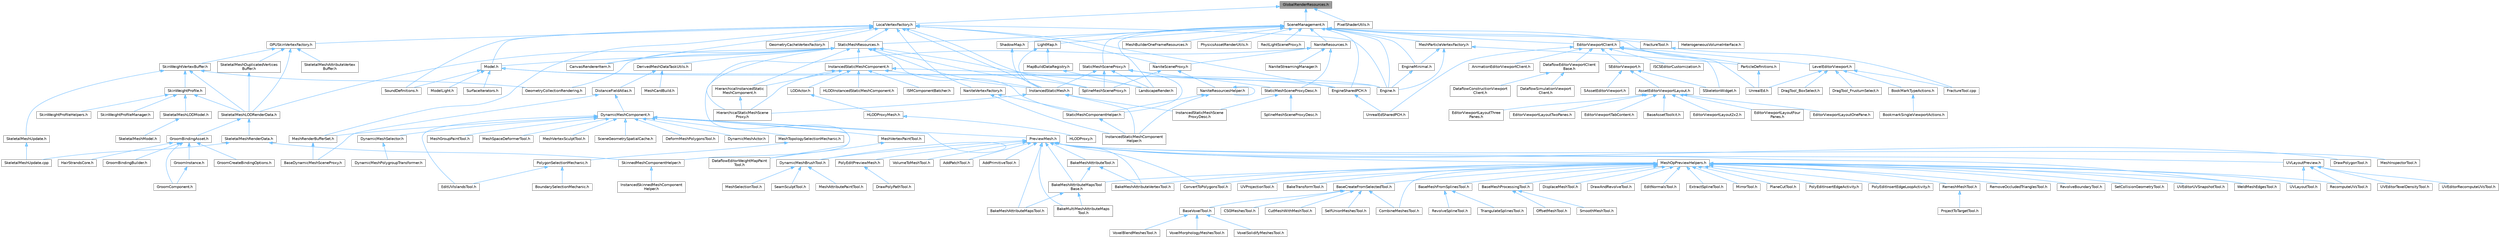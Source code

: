 digraph "GlobalRenderResources.h"
{
 // INTERACTIVE_SVG=YES
 // LATEX_PDF_SIZE
  bgcolor="transparent";
  edge [fontname=Helvetica,fontsize=10,labelfontname=Helvetica,labelfontsize=10];
  node [fontname=Helvetica,fontsize=10,shape=box,height=0.2,width=0.4];
  Node1 [id="Node000001",label="GlobalRenderResources.h",height=0.2,width=0.4,color="gray40", fillcolor="grey60", style="filled", fontcolor="black",tooltip=" "];
  Node1 -> Node2 [id="edge1_Node000001_Node000002",dir="back",color="steelblue1",style="solid",tooltip=" "];
  Node2 [id="Node000002",label="LocalVertexFactory.h",height=0.2,width=0.4,color="grey40", fillcolor="white", style="filled",URL="$d7/dd9/LocalVertexFactory_8h.html",tooltip=" "];
  Node2 -> Node3 [id="edge2_Node000002_Node000003",dir="back",color="steelblue1",style="solid",tooltip=" "];
  Node3 [id="Node000003",label="CanvasRendererItem.h",height=0.2,width=0.4,color="grey40", fillcolor="white", style="filled",URL="$d7/d93/CanvasRendererItem_8h.html",tooltip=" "];
  Node2 -> Node4 [id="edge3_Node000002_Node000004",dir="back",color="steelblue1",style="solid",tooltip=" "];
  Node4 [id="Node000004",label="Engine.h",height=0.2,width=0.4,color="grey40", fillcolor="white", style="filled",URL="$d1/d34/Public_2Engine_8h.html",tooltip=" "];
  Node2 -> Node5 [id="edge4_Node000002_Node000005",dir="back",color="steelblue1",style="solid",tooltip=" "];
  Node5 [id="Node000005",label="EngineSharedPCH.h",height=0.2,width=0.4,color="grey40", fillcolor="white", style="filled",URL="$dc/dbb/EngineSharedPCH_8h.html",tooltip=" "];
  Node5 -> Node6 [id="edge5_Node000005_Node000006",dir="back",color="steelblue1",style="solid",tooltip=" "];
  Node6 [id="Node000006",label="UnrealEdSharedPCH.h",height=0.2,width=0.4,color="grey40", fillcolor="white", style="filled",URL="$d1/de6/UnrealEdSharedPCH_8h.html",tooltip=" "];
  Node2 -> Node7 [id="edge6_Node000002_Node000007",dir="back",color="steelblue1",style="solid",tooltip=" "];
  Node7 [id="Node000007",label="GPUSkinVertexFactory.h",height=0.2,width=0.4,color="grey40", fillcolor="white", style="filled",URL="$db/dcc/GPUSkinVertexFactory_8h.html",tooltip=" "];
  Node7 -> Node8 [id="edge7_Node000007_Node000008",dir="back",color="steelblue1",style="solid",tooltip=" "];
  Node8 [id="Node000008",label="SkeletalMeshAttributeVertex\lBuffer.h",height=0.2,width=0.4,color="grey40", fillcolor="white", style="filled",URL="$de/d6e/SkeletalMeshAttributeVertexBuffer_8h.html",tooltip=" "];
  Node7 -> Node9 [id="edge8_Node000007_Node000009",dir="back",color="steelblue1",style="solid",tooltip=" "];
  Node9 [id="Node000009",label="SkeletalMeshDuplicatedVertices\lBuffer.h",height=0.2,width=0.4,color="grey40", fillcolor="white", style="filled",URL="$d6/da7/SkeletalMeshDuplicatedVerticesBuffer_8h.html",tooltip=" "];
  Node9 -> Node10 [id="edge9_Node000009_Node000010",dir="back",color="steelblue1",style="solid",tooltip=" "];
  Node10 [id="Node000010",label="SkeletalMeshLODRenderData.h",height=0.2,width=0.4,color="grey40", fillcolor="white", style="filled",URL="$d0/d5a/SkeletalMeshLODRenderData_8h.html",tooltip=" "];
  Node10 -> Node11 [id="edge10_Node000010_Node000011",dir="back",color="steelblue1",style="solid",tooltip=" "];
  Node11 [id="Node000011",label="GroomBindingAsset.h",height=0.2,width=0.4,color="grey40", fillcolor="white", style="filled",URL="$de/d26/GroomBindingAsset_8h.html",tooltip=" "];
  Node11 -> Node12 [id="edge11_Node000011_Node000012",dir="back",color="steelblue1",style="solid",tooltip=" "];
  Node12 [id="Node000012",label="GroomBindingBuilder.h",height=0.2,width=0.4,color="grey40", fillcolor="white", style="filled",URL="$d2/d2f/GroomBindingBuilder_8h.html",tooltip=" "];
  Node11 -> Node13 [id="edge12_Node000011_Node000013",dir="back",color="steelblue1",style="solid",tooltip=" "];
  Node13 [id="Node000013",label="GroomComponent.h",height=0.2,width=0.4,color="grey40", fillcolor="white", style="filled",URL="$de/d2e/GroomComponent_8h.html",tooltip=" "];
  Node11 -> Node14 [id="edge13_Node000011_Node000014",dir="back",color="steelblue1",style="solid",tooltip=" "];
  Node14 [id="Node000014",label="GroomCreateBindingOptions.h",height=0.2,width=0.4,color="grey40", fillcolor="white", style="filled",URL="$d5/dba/GroomCreateBindingOptions_8h.html",tooltip=" "];
  Node11 -> Node15 [id="edge14_Node000011_Node000015",dir="back",color="steelblue1",style="solid",tooltip=" "];
  Node15 [id="Node000015",label="GroomInstance.h",height=0.2,width=0.4,color="grey40", fillcolor="white", style="filled",URL="$dd/d47/GroomInstance_8h.html",tooltip=" "];
  Node15 -> Node13 [id="edge15_Node000015_Node000013",dir="back",color="steelblue1",style="solid",tooltip=" "];
  Node11 -> Node16 [id="edge16_Node000011_Node000016",dir="back",color="steelblue1",style="solid",tooltip=" "];
  Node16 [id="Node000016",label="HairStrandsCore.h",height=0.2,width=0.4,color="grey40", fillcolor="white", style="filled",URL="$d7/def/HairStrandsCore_8h.html",tooltip=" "];
  Node10 -> Node17 [id="edge17_Node000010_Node000017",dir="back",color="steelblue1",style="solid",tooltip=" "];
  Node17 [id="Node000017",label="SkeletalMeshRenderData.h",height=0.2,width=0.4,color="grey40", fillcolor="white", style="filled",URL="$d9/d14/SkeletalMeshRenderData_8h.html",tooltip=" "];
  Node17 -> Node18 [id="edge18_Node000017_Node000018",dir="back",color="steelblue1",style="solid",tooltip=" "];
  Node18 [id="Node000018",label="SkeletalMeshUpdate.cpp",height=0.2,width=0.4,color="grey40", fillcolor="white", style="filled",URL="$db/d45/SkeletalMeshUpdate_8cpp.html",tooltip=" "];
  Node17 -> Node19 [id="edge19_Node000017_Node000019",dir="back",color="steelblue1",style="solid",tooltip=" "];
  Node19 [id="Node000019",label="SkinnedMeshComponentHelper.h",height=0.2,width=0.4,color="grey40", fillcolor="white", style="filled",URL="$db/d81/SkinnedMeshComponentHelper_8h.html",tooltip=" "];
  Node19 -> Node20 [id="edge20_Node000019_Node000020",dir="back",color="steelblue1",style="solid",tooltip=" "];
  Node20 [id="Node000020",label="InstancedSkinnedMeshComponent\lHelper.h",height=0.2,width=0.4,color="grey40", fillcolor="white", style="filled",URL="$d1/d86/InstancedSkinnedMeshComponentHelper_8h.html",tooltip=" "];
  Node7 -> Node10 [id="edge21_Node000007_Node000010",dir="back",color="steelblue1",style="solid",tooltip=" "];
  Node7 -> Node21 [id="edge22_Node000007_Node000021",dir="back",color="steelblue1",style="solid",tooltip=" "];
  Node21 [id="Node000021",label="SkinWeightVertexBuffer.h",height=0.2,width=0.4,color="grey40", fillcolor="white", style="filled",URL="$d3/d86/SkinWeightVertexBuffer_8h.html",tooltip=" "];
  Node21 -> Node22 [id="edge23_Node000021_Node000022",dir="back",color="steelblue1",style="solid",tooltip=" "];
  Node22 [id="Node000022",label="GeometryCollectionRendering.h",height=0.2,width=0.4,color="grey40", fillcolor="white", style="filled",URL="$dc/d68/GeometryCollectionRendering_8h.html",tooltip=" "];
  Node21 -> Node10 [id="edge24_Node000021_Node000010",dir="back",color="steelblue1",style="solid",tooltip=" "];
  Node21 -> Node23 [id="edge25_Node000021_Node000023",dir="back",color="steelblue1",style="solid",tooltip=" "];
  Node23 [id="Node000023",label="SkeletalMeshUpdate.h",height=0.2,width=0.4,color="grey40", fillcolor="white", style="filled",URL="$df/d79/SkeletalMeshUpdate_8h.html",tooltip=" "];
  Node23 -> Node18 [id="edge26_Node000023_Node000018",dir="back",color="steelblue1",style="solid",tooltip=" "];
  Node21 -> Node24 [id="edge27_Node000021_Node000024",dir="back",color="steelblue1",style="solid",tooltip=" "];
  Node24 [id="Node000024",label="SkinWeightProfile.h",height=0.2,width=0.4,color="grey40", fillcolor="white", style="filled",URL="$d9/d1f/SkinWeightProfile_8h.html",tooltip=" "];
  Node24 -> Node25 [id="edge28_Node000024_Node000025",dir="back",color="steelblue1",style="solid",tooltip=" "];
  Node25 [id="Node000025",label="SkeletalMeshLODModel.h",height=0.2,width=0.4,color="grey40", fillcolor="white", style="filled",URL="$d2/d34/SkeletalMeshLODModel_8h.html",tooltip=" "];
  Node25 -> Node26 [id="edge29_Node000025_Node000026",dir="back",color="steelblue1",style="solid",tooltip=" "];
  Node26 [id="Node000026",label="SkeletalMeshModel.h",height=0.2,width=0.4,color="grey40", fillcolor="white", style="filled",URL="$d1/d2c/SkeletalMeshModel_8h.html",tooltip=" "];
  Node24 -> Node10 [id="edge30_Node000024_Node000010",dir="back",color="steelblue1",style="solid",tooltip=" "];
  Node24 -> Node27 [id="edge31_Node000024_Node000027",dir="back",color="steelblue1",style="solid",tooltip=" "];
  Node27 [id="Node000027",label="SkinWeightProfileHelpers.h",height=0.2,width=0.4,color="grey40", fillcolor="white", style="filled",URL="$d4/d53/SkinWeightProfileHelpers_8h.html",tooltip=" "];
  Node24 -> Node28 [id="edge32_Node000024_Node000028",dir="back",color="steelblue1",style="solid",tooltip=" "];
  Node28 [id="Node000028",label="SkinWeightProfileManager.h",height=0.2,width=0.4,color="grey40", fillcolor="white", style="filled",URL="$d4/d83/SkinWeightProfileManager_8h.html",tooltip=" "];
  Node2 -> Node29 [id="edge33_Node000002_Node000029",dir="back",color="steelblue1",style="solid",tooltip=" "];
  Node29 [id="Node000029",label="GeometryCacheVertexFactory.h",height=0.2,width=0.4,color="grey40", fillcolor="white", style="filled",URL="$d2/d40/GeometryCacheVertexFactory_8h.html",tooltip=" "];
  Node2 -> Node30 [id="edge34_Node000002_Node000030",dir="back",color="steelblue1",style="solid",tooltip=" "];
  Node30 [id="Node000030",label="InstancedStaticMesh.h",height=0.2,width=0.4,color="grey40", fillcolor="white", style="filled",URL="$dd/d89/InstancedStaticMesh_8h.html",tooltip=" "];
  Node30 -> Node31 [id="edge35_Node000030_Node000031",dir="back",color="steelblue1",style="solid",tooltip=" "];
  Node31 [id="Node000031",label="HierarchicalStaticMeshScene\lProxy.h",height=0.2,width=0.4,color="grey40", fillcolor="white", style="filled",URL="$d3/d4d/HierarchicalStaticMeshSceneProxy_8h.html",tooltip=" "];
  Node30 -> Node32 [id="edge36_Node000030_Node000032",dir="back",color="steelblue1",style="solid",tooltip=" "];
  Node32 [id="Node000032",label="InstancedStaticMeshComponent\lHelper.h",height=0.2,width=0.4,color="grey40", fillcolor="white", style="filled",URL="$dc/dc7/InstancedStaticMeshComponentHelper_8h.html",tooltip=" "];
  Node30 -> Node33 [id="edge37_Node000030_Node000033",dir="back",color="steelblue1",style="solid",tooltip=" "];
  Node33 [id="Node000033",label="InstancedStaticMeshScene\lProxyDesc.h",height=0.2,width=0.4,color="grey40", fillcolor="white", style="filled",URL="$db/dcf/InstancedStaticMeshSceneProxyDesc_8h.html",tooltip=" "];
  Node2 -> Node34 [id="edge38_Node000002_Node000034",dir="back",color="steelblue1",style="solid",tooltip=" "];
  Node34 [id="Node000034",label="MeshRenderBufferSet.h",height=0.2,width=0.4,color="grey40", fillcolor="white", style="filled",URL="$de/dc2/MeshRenderBufferSet_8h.html",tooltip=" "];
  Node34 -> Node35 [id="edge39_Node000034_Node000035",dir="back",color="steelblue1",style="solid",tooltip=" "];
  Node35 [id="Node000035",label="BaseDynamicMeshSceneProxy.h",height=0.2,width=0.4,color="grey40", fillcolor="white", style="filled",URL="$d2/dee/BaseDynamicMeshSceneProxy_8h.html",tooltip=" "];
  Node2 -> Node36 [id="edge40_Node000002_Node000036",dir="back",color="steelblue1",style="solid",tooltip=" "];
  Node36 [id="Node000036",label="Model.h",height=0.2,width=0.4,color="grey40", fillcolor="white", style="filled",URL="$dd/d63/Public_2Model_8h.html",tooltip=" "];
  Node36 -> Node4 [id="edge41_Node000036_Node000004",dir="back",color="steelblue1",style="solid",tooltip=" "];
  Node36 -> Node5 [id="edge42_Node000036_Node000005",dir="back",color="steelblue1",style="solid",tooltip=" "];
  Node36 -> Node37 [id="edge43_Node000036_Node000037",dir="back",color="steelblue1",style="solid",tooltip=" "];
  Node37 [id="Node000037",label="ModelLight.h",height=0.2,width=0.4,color="grey40", fillcolor="white", style="filled",URL="$d2/d80/ModelLight_8h.html",tooltip=" "];
  Node36 -> Node38 [id="edge44_Node000036_Node000038",dir="back",color="steelblue1",style="solid",tooltip=" "];
  Node38 [id="Node000038",label="SoundDefinitions.h",height=0.2,width=0.4,color="grey40", fillcolor="white", style="filled",URL="$d4/da9/SoundDefinitions_8h.html",tooltip=" "];
  Node36 -> Node39 [id="edge45_Node000036_Node000039",dir="back",color="steelblue1",style="solid",tooltip=" "];
  Node39 [id="Node000039",label="SurfaceIterators.h",height=0.2,width=0.4,color="grey40", fillcolor="white", style="filled",URL="$da/de6/SurfaceIterators_8h.html",tooltip=" "];
  Node2 -> Node40 [id="edge46_Node000002_Node000040",dir="back",color="steelblue1",style="solid",tooltip=" "];
  Node40 [id="Node000040",label="NaniteSceneProxy.h",height=0.2,width=0.4,color="grey40", fillcolor="white", style="filled",URL="$de/dae/NaniteSceneProxy_8h.html",tooltip=" "];
  Node40 -> Node41 [id="edge47_Node000040_Node000041",dir="back",color="steelblue1",style="solid",tooltip=" "];
  Node41 [id="Node000041",label="NaniteResourcesHelper.h",height=0.2,width=0.4,color="grey40", fillcolor="white", style="filled",URL="$dc/d48/NaniteResourcesHelper_8h.html",tooltip=" "];
  Node41 -> Node32 [id="edge48_Node000041_Node000032",dir="back",color="steelblue1",style="solid",tooltip=" "];
  Node41 -> Node41 [id="edge49_Node000041_Node000041",dir="back",color="steelblue1",style="solid",tooltip=" "];
  Node41 -> Node42 [id="edge50_Node000041_Node000042",dir="back",color="steelblue1",style="solid",tooltip=" "];
  Node42 [id="Node000042",label="StaticMeshComponentHelper.h",height=0.2,width=0.4,color="grey40", fillcolor="white", style="filled",URL="$dc/dc1/StaticMeshComponentHelper_8h.html",tooltip=" "];
  Node42 -> Node32 [id="edge51_Node000042_Node000032",dir="back",color="steelblue1",style="solid",tooltip=" "];
  Node40 -> Node43 [id="edge52_Node000040_Node000043",dir="back",color="steelblue1",style="solid",tooltip=" "];
  Node43 [id="Node000043",label="SplineMeshSceneProxy.h",height=0.2,width=0.4,color="grey40", fillcolor="white", style="filled",URL="$dd/dcb/SplineMeshSceneProxy_8h.html",tooltip=" "];
  Node2 -> Node44 [id="edge53_Node000002_Node000044",dir="back",color="steelblue1",style="solid",tooltip=" "];
  Node44 [id="Node000044",label="NaniteVertexFactory.h",height=0.2,width=0.4,color="grey40", fillcolor="white", style="filled",URL="$dd/df7/NaniteVertexFactory_8h.html",tooltip=" "];
  Node44 -> Node32 [id="edge54_Node000044_Node000032",dir="back",color="steelblue1",style="solid",tooltip=" "];
  Node44 -> Node42 [id="edge55_Node000044_Node000042",dir="back",color="steelblue1",style="solid",tooltip=" "];
  Node2 -> Node38 [id="edge56_Node000002_Node000038",dir="back",color="steelblue1",style="solid",tooltip=" "];
  Node2 -> Node43 [id="edge57_Node000002_Node000043",dir="back",color="steelblue1",style="solid",tooltip=" "];
  Node2 -> Node45 [id="edge58_Node000002_Node000045",dir="back",color="steelblue1",style="solid",tooltip=" "];
  Node45 [id="Node000045",label="StaticMeshResources.h",height=0.2,width=0.4,color="grey40", fillcolor="white", style="filled",URL="$d0/db7/StaticMeshResources_8h.html",tooltip=" "];
  Node45 -> Node3 [id="edge59_Node000045_Node000003",dir="back",color="steelblue1",style="solid",tooltip=" "];
  Node45 -> Node46 [id="edge60_Node000045_Node000046",dir="back",color="steelblue1",style="solid",tooltip=" "];
  Node46 [id="Node000046",label="DerivedMeshDataTaskUtils.h",height=0.2,width=0.4,color="grey40", fillcolor="white", style="filled",URL="$d2/d98/DerivedMeshDataTaskUtils_8h.html",tooltip=" "];
  Node46 -> Node47 [id="edge61_Node000046_Node000047",dir="back",color="steelblue1",style="solid",tooltip=" "];
  Node47 [id="Node000047",label="DistanceFieldAtlas.h",height=0.2,width=0.4,color="grey40", fillcolor="white", style="filled",URL="$df/def/DistanceFieldAtlas_8h.html",tooltip=" "];
  Node47 -> Node35 [id="edge62_Node000047_Node000035",dir="back",color="steelblue1",style="solid",tooltip=" "];
  Node47 -> Node48 [id="edge63_Node000047_Node000048",dir="back",color="steelblue1",style="solid",tooltip=" "];
  Node48 [id="Node000048",label="DynamicMeshComponent.h",height=0.2,width=0.4,color="grey40", fillcolor="white", style="filled",URL="$d8/d66/DynamicMeshComponent_8h.html",tooltip=" "];
  Node48 -> Node49 [id="edge64_Node000048_Node000049",dir="back",color="steelblue1",style="solid",tooltip=" "];
  Node49 [id="Node000049",label="DataflowEditorWeightMapPaint\lTool.h",height=0.2,width=0.4,color="grey40", fillcolor="white", style="filled",URL="$db/d46/DataflowEditorWeightMapPaintTool_8h.html",tooltip=" "];
  Node48 -> Node50 [id="edge65_Node000048_Node000050",dir="back",color="steelblue1",style="solid",tooltip=" "];
  Node50 [id="Node000050",label="DeformMeshPolygonsTool.h",height=0.2,width=0.4,color="grey40", fillcolor="white", style="filled",URL="$db/d72/DeformMeshPolygonsTool_8h.html",tooltip=" "];
  Node48 -> Node51 [id="edge66_Node000048_Node000051",dir="back",color="steelblue1",style="solid",tooltip=" "];
  Node51 [id="Node000051",label="DynamicMeshActor.h",height=0.2,width=0.4,color="grey40", fillcolor="white", style="filled",URL="$d1/d71/DynamicMeshActor_8h.html",tooltip=" "];
  Node48 -> Node52 [id="edge67_Node000048_Node000052",dir="back",color="steelblue1",style="solid",tooltip=" "];
  Node52 [id="Node000052",label="DynamicMeshBrushTool.h",height=0.2,width=0.4,color="grey40", fillcolor="white", style="filled",URL="$da/d04/DynamicMeshBrushTool_8h.html",tooltip=" "];
  Node52 -> Node53 [id="edge68_Node000052_Node000053",dir="back",color="steelblue1",style="solid",tooltip=" "];
  Node53 [id="Node000053",label="MeshAttributePaintTool.h",height=0.2,width=0.4,color="grey40", fillcolor="white", style="filled",URL="$d3/d29/MeshAttributePaintTool_8h.html",tooltip=" "];
  Node52 -> Node54 [id="edge69_Node000052_Node000054",dir="back",color="steelblue1",style="solid",tooltip=" "];
  Node54 [id="Node000054",label="MeshSelectionTool.h",height=0.2,width=0.4,color="grey40", fillcolor="white", style="filled",URL="$d8/d80/MeshSelectionTool_8h.html",tooltip=" "];
  Node52 -> Node55 [id="edge70_Node000052_Node000055",dir="back",color="steelblue1",style="solid",tooltip=" "];
  Node55 [id="Node000055",label="SeamSculptTool.h",height=0.2,width=0.4,color="grey40", fillcolor="white", style="filled",URL="$d1/d31/SeamSculptTool_8h.html",tooltip=" "];
  Node48 -> Node56 [id="edge71_Node000048_Node000056",dir="back",color="steelblue1",style="solid",tooltip=" "];
  Node56 [id="Node000056",label="DynamicMeshSelector.h",height=0.2,width=0.4,color="grey40", fillcolor="white", style="filled",URL="$dc/d01/DynamicMeshSelector_8h.html",tooltip=" "];
  Node56 -> Node57 [id="edge72_Node000056_Node000057",dir="back",color="steelblue1",style="solid",tooltip=" "];
  Node57 [id="Node000057",label="DynamicMeshPolygroupTransformer.h",height=0.2,width=0.4,color="grey40", fillcolor="white", style="filled",URL="$dc/db2/DynamicMeshPolygroupTransformer_8h.html",tooltip=" "];
  Node48 -> Node58 [id="edge73_Node000048_Node000058",dir="back",color="steelblue1",style="solid",tooltip=" "];
  Node58 [id="Node000058",label="EditUVIslandsTool.h",height=0.2,width=0.4,color="grey40", fillcolor="white", style="filled",URL="$d0/de4/EditUVIslandsTool_8h.html",tooltip=" "];
  Node48 -> Node59 [id="edge74_Node000048_Node000059",dir="back",color="steelblue1",style="solid",tooltip=" "];
  Node59 [id="Node000059",label="MeshGroupPaintTool.h",height=0.2,width=0.4,color="grey40", fillcolor="white", style="filled",URL="$dd/d04/MeshGroupPaintTool_8h.html",tooltip=" "];
  Node48 -> Node34 [id="edge75_Node000048_Node000034",dir="back",color="steelblue1",style="solid",tooltip=" "];
  Node48 -> Node60 [id="edge76_Node000048_Node000060",dir="back",color="steelblue1",style="solid",tooltip=" "];
  Node60 [id="Node000060",label="MeshSpaceDeformerTool.h",height=0.2,width=0.4,color="grey40", fillcolor="white", style="filled",URL="$d7/dc8/MeshSpaceDeformerTool_8h.html",tooltip=" "];
  Node48 -> Node61 [id="edge77_Node000048_Node000061",dir="back",color="steelblue1",style="solid",tooltip=" "];
  Node61 [id="Node000061",label="MeshTopologySelectionMechanic.h",height=0.2,width=0.4,color="grey40", fillcolor="white", style="filled",URL="$d5/d15/MeshTopologySelectionMechanic_8h.html",tooltip=" "];
  Node61 -> Node62 [id="edge78_Node000061_Node000062",dir="back",color="steelblue1",style="solid",tooltip=" "];
  Node62 [id="Node000062",label="PolygonSelectionMechanic.h",height=0.2,width=0.4,color="grey40", fillcolor="white", style="filled",URL="$da/dff/PolygonSelectionMechanic_8h.html",tooltip=" "];
  Node62 -> Node63 [id="edge79_Node000062_Node000063",dir="back",color="steelblue1",style="solid",tooltip=" "];
  Node63 [id="Node000063",label="BoundarySelectionMechanic.h",height=0.2,width=0.4,color="grey40", fillcolor="white", style="filled",URL="$d8/dd6/BoundarySelectionMechanic_8h.html",tooltip=" "];
  Node62 -> Node58 [id="edge80_Node000062_Node000058",dir="back",color="steelblue1",style="solid",tooltip=" "];
  Node48 -> Node64 [id="edge81_Node000048_Node000064",dir="back",color="steelblue1",style="solid",tooltip=" "];
  Node64 [id="Node000064",label="MeshVertexPaintTool.h",height=0.2,width=0.4,color="grey40", fillcolor="white", style="filled",URL="$db/d74/MeshVertexPaintTool_8h.html",tooltip=" "];
  Node64 -> Node49 [id="edge82_Node000064_Node000049",dir="back",color="steelblue1",style="solid",tooltip=" "];
  Node48 -> Node65 [id="edge83_Node000048_Node000065",dir="back",color="steelblue1",style="solid",tooltip=" "];
  Node65 [id="Node000065",label="MeshVertexSculptTool.h",height=0.2,width=0.4,color="grey40", fillcolor="white", style="filled",URL="$dc/da6/MeshVertexSculptTool_8h.html",tooltip=" "];
  Node48 -> Node66 [id="edge84_Node000048_Node000066",dir="back",color="steelblue1",style="solid",tooltip=" "];
  Node66 [id="Node000066",label="PreviewMesh.h",height=0.2,width=0.4,color="grey40", fillcolor="white", style="filled",URL="$d6/d30/PreviewMesh_8h.html",tooltip=" "];
  Node66 -> Node67 [id="edge85_Node000066_Node000067",dir="back",color="steelblue1",style="solid",tooltip=" "];
  Node67 [id="Node000067",label="AddPatchTool.h",height=0.2,width=0.4,color="grey40", fillcolor="white", style="filled",URL="$d5/deb/AddPatchTool_8h.html",tooltip=" "];
  Node66 -> Node68 [id="edge86_Node000066_Node000068",dir="back",color="steelblue1",style="solid",tooltip=" "];
  Node68 [id="Node000068",label="AddPrimitiveTool.h",height=0.2,width=0.4,color="grey40", fillcolor="white", style="filled",URL="$d5/dbf/AddPrimitiveTool_8h.html",tooltip=" "];
  Node66 -> Node69 [id="edge87_Node000066_Node000069",dir="back",color="steelblue1",style="solid",tooltip=" "];
  Node69 [id="Node000069",label="BakeMeshAttributeMapsTool.h",height=0.2,width=0.4,color="grey40", fillcolor="white", style="filled",URL="$d8/d14/BakeMeshAttributeMapsTool_8h.html",tooltip=" "];
  Node66 -> Node70 [id="edge88_Node000066_Node000070",dir="back",color="steelblue1",style="solid",tooltip=" "];
  Node70 [id="Node000070",label="BakeMeshAttributeMapsTool\lBase.h",height=0.2,width=0.4,color="grey40", fillcolor="white", style="filled",URL="$dc/d68/BakeMeshAttributeMapsToolBase_8h.html",tooltip=" "];
  Node70 -> Node69 [id="edge89_Node000070_Node000069",dir="back",color="steelblue1",style="solid",tooltip=" "];
  Node70 -> Node71 [id="edge90_Node000070_Node000071",dir="back",color="steelblue1",style="solid",tooltip=" "];
  Node71 [id="Node000071",label="BakeMultiMeshAttributeMaps\lTool.h",height=0.2,width=0.4,color="grey40", fillcolor="white", style="filled",URL="$d7/d65/BakeMultiMeshAttributeMapsTool_8h.html",tooltip=" "];
  Node66 -> Node72 [id="edge91_Node000066_Node000072",dir="back",color="steelblue1",style="solid",tooltip=" "];
  Node72 [id="Node000072",label="BakeMeshAttributeTool.h",height=0.2,width=0.4,color="grey40", fillcolor="white", style="filled",URL="$d0/d82/BakeMeshAttributeTool_8h.html",tooltip=" "];
  Node72 -> Node70 [id="edge92_Node000072_Node000070",dir="back",color="steelblue1",style="solid",tooltip=" "];
  Node72 -> Node73 [id="edge93_Node000072_Node000073",dir="back",color="steelblue1",style="solid",tooltip=" "];
  Node73 [id="Node000073",label="BakeMeshAttributeVertexTool.h",height=0.2,width=0.4,color="grey40", fillcolor="white", style="filled",URL="$d6/d76/BakeMeshAttributeVertexTool_8h.html",tooltip=" "];
  Node66 -> Node73 [id="edge94_Node000066_Node000073",dir="back",color="steelblue1",style="solid",tooltip=" "];
  Node66 -> Node71 [id="edge95_Node000066_Node000071",dir="back",color="steelblue1",style="solid",tooltip=" "];
  Node66 -> Node74 [id="edge96_Node000066_Node000074",dir="back",color="steelblue1",style="solid",tooltip=" "];
  Node74 [id="Node000074",label="ConvertToPolygonsTool.h",height=0.2,width=0.4,color="grey40", fillcolor="white", style="filled",URL="$d7/d5a/ConvertToPolygonsTool_8h.html",tooltip=" "];
  Node66 -> Node75 [id="edge97_Node000066_Node000075",dir="back",color="steelblue1",style="solid",tooltip=" "];
  Node75 [id="Node000075",label="DrawPolygonTool.h",height=0.2,width=0.4,color="grey40", fillcolor="white", style="filled",URL="$d0/d15/DrawPolygonTool_8h.html",tooltip=" "];
  Node66 -> Node52 [id="edge98_Node000066_Node000052",dir="back",color="steelblue1",style="solid",tooltip=" "];
  Node66 -> Node76 [id="edge99_Node000066_Node000076",dir="back",color="steelblue1",style="solid",tooltip=" "];
  Node76 [id="Node000076",label="MeshInspectorTool.h",height=0.2,width=0.4,color="grey40", fillcolor="white", style="filled",URL="$de/da1/MeshInspectorTool_8h.html",tooltip=" "];
  Node66 -> Node77 [id="edge100_Node000066_Node000077",dir="back",color="steelblue1",style="solid",tooltip=" "];
  Node77 [id="Node000077",label="MeshOpPreviewHelpers.h",height=0.2,width=0.4,color="grey40", fillcolor="white", style="filled",URL="$de/d33/MeshOpPreviewHelpers_8h.html",tooltip=" "];
  Node77 -> Node70 [id="edge101_Node000077_Node000070",dir="back",color="steelblue1",style="solid",tooltip=" "];
  Node77 -> Node73 [id="edge102_Node000077_Node000073",dir="back",color="steelblue1",style="solid",tooltip=" "];
  Node77 -> Node78 [id="edge103_Node000077_Node000078",dir="back",color="steelblue1",style="solid",tooltip=" "];
  Node78 [id="Node000078",label="BakeTransformTool.h",height=0.2,width=0.4,color="grey40", fillcolor="white", style="filled",URL="$dc/d39/BakeTransformTool_8h.html",tooltip=" "];
  Node77 -> Node79 [id="edge104_Node000077_Node000079",dir="back",color="steelblue1",style="solid",tooltip=" "];
  Node79 [id="Node000079",label="BaseCreateFromSelectedTool.h",height=0.2,width=0.4,color="grey40", fillcolor="white", style="filled",URL="$de/dc7/BaseCreateFromSelectedTool_8h.html",tooltip=" "];
  Node79 -> Node80 [id="edge105_Node000079_Node000080",dir="back",color="steelblue1",style="solid",tooltip=" "];
  Node80 [id="Node000080",label="BaseVoxelTool.h",height=0.2,width=0.4,color="grey40", fillcolor="white", style="filled",URL="$db/d63/BaseVoxelTool_8h.html",tooltip=" "];
  Node80 -> Node81 [id="edge106_Node000080_Node000081",dir="back",color="steelblue1",style="solid",tooltip=" "];
  Node81 [id="Node000081",label="VoxelBlendMeshesTool.h",height=0.2,width=0.4,color="grey40", fillcolor="white", style="filled",URL="$da/d0e/VoxelBlendMeshesTool_8h.html",tooltip=" "];
  Node80 -> Node82 [id="edge107_Node000080_Node000082",dir="back",color="steelblue1",style="solid",tooltip=" "];
  Node82 [id="Node000082",label="VoxelMorphologyMeshesTool.h",height=0.2,width=0.4,color="grey40", fillcolor="white", style="filled",URL="$dc/d30/VoxelMorphologyMeshesTool_8h.html",tooltip=" "];
  Node80 -> Node83 [id="edge108_Node000080_Node000083",dir="back",color="steelblue1",style="solid",tooltip=" "];
  Node83 [id="Node000083",label="VoxelSolidifyMeshesTool.h",height=0.2,width=0.4,color="grey40", fillcolor="white", style="filled",URL="$de/da2/VoxelSolidifyMeshesTool_8h.html",tooltip=" "];
  Node79 -> Node84 [id="edge109_Node000079_Node000084",dir="back",color="steelblue1",style="solid",tooltip=" "];
  Node84 [id="Node000084",label="CSGMeshesTool.h",height=0.2,width=0.4,color="grey40", fillcolor="white", style="filled",URL="$db/dd1/CSGMeshesTool_8h.html",tooltip=" "];
  Node79 -> Node85 [id="edge110_Node000079_Node000085",dir="back",color="steelblue1",style="solid",tooltip=" "];
  Node85 [id="Node000085",label="CombineMeshesTool.h",height=0.2,width=0.4,color="grey40", fillcolor="white", style="filled",URL="$dd/da3/CombineMeshesTool_8h.html",tooltip=" "];
  Node79 -> Node86 [id="edge111_Node000079_Node000086",dir="back",color="steelblue1",style="solid",tooltip=" "];
  Node86 [id="Node000086",label="CutMeshWithMeshTool.h",height=0.2,width=0.4,color="grey40", fillcolor="white", style="filled",URL="$d2/d2c/CutMeshWithMeshTool_8h.html",tooltip=" "];
  Node79 -> Node87 [id="edge112_Node000079_Node000087",dir="back",color="steelblue1",style="solid",tooltip=" "];
  Node87 [id="Node000087",label="SelfUnionMeshesTool.h",height=0.2,width=0.4,color="grey40", fillcolor="white", style="filled",URL="$dc/dad/SelfUnionMeshesTool_8h.html",tooltip=" "];
  Node77 -> Node88 [id="edge113_Node000077_Node000088",dir="back",color="steelblue1",style="solid",tooltip=" "];
  Node88 [id="Node000088",label="BaseMeshFromSplinesTool.h",height=0.2,width=0.4,color="grey40", fillcolor="white", style="filled",URL="$da/d31/BaseMeshFromSplinesTool_8h.html",tooltip=" "];
  Node88 -> Node89 [id="edge114_Node000088_Node000089",dir="back",color="steelblue1",style="solid",tooltip=" "];
  Node89 [id="Node000089",label="RevolveSplineTool.h",height=0.2,width=0.4,color="grey40", fillcolor="white", style="filled",URL="$d3/d36/RevolveSplineTool_8h.html",tooltip=" "];
  Node88 -> Node90 [id="edge115_Node000088_Node000090",dir="back",color="steelblue1",style="solid",tooltip=" "];
  Node90 [id="Node000090",label="TriangulateSplinesTool.h",height=0.2,width=0.4,color="grey40", fillcolor="white", style="filled",URL="$d9/de6/TriangulateSplinesTool_8h.html",tooltip=" "];
  Node77 -> Node91 [id="edge116_Node000077_Node000091",dir="back",color="steelblue1",style="solid",tooltip=" "];
  Node91 [id="Node000091",label="BaseMeshProcessingTool.h",height=0.2,width=0.4,color="grey40", fillcolor="white", style="filled",URL="$d4/d77/BaseMeshProcessingTool_8h.html",tooltip=" "];
  Node91 -> Node92 [id="edge117_Node000091_Node000092",dir="back",color="steelblue1",style="solid",tooltip=" "];
  Node92 [id="Node000092",label="OffsetMeshTool.h",height=0.2,width=0.4,color="grey40", fillcolor="white", style="filled",URL="$da/d01/OffsetMeshTool_8h.html",tooltip=" "];
  Node91 -> Node93 [id="edge118_Node000091_Node000093",dir="back",color="steelblue1",style="solid",tooltip=" "];
  Node93 [id="Node000093",label="SmoothMeshTool.h",height=0.2,width=0.4,color="grey40", fillcolor="white", style="filled",URL="$da/da9/SmoothMeshTool_8h.html",tooltip=" "];
  Node77 -> Node85 [id="edge119_Node000077_Node000085",dir="back",color="steelblue1",style="solid",tooltip=" "];
  Node77 -> Node74 [id="edge120_Node000077_Node000074",dir="back",color="steelblue1",style="solid",tooltip=" "];
  Node77 -> Node94 [id="edge121_Node000077_Node000094",dir="back",color="steelblue1",style="solid",tooltip=" "];
  Node94 [id="Node000094",label="DisplaceMeshTool.h",height=0.2,width=0.4,color="grey40", fillcolor="white", style="filled",URL="$da/d28/DisplaceMeshTool_8h.html",tooltip=" "];
  Node77 -> Node95 [id="edge122_Node000077_Node000095",dir="back",color="steelblue1",style="solid",tooltip=" "];
  Node95 [id="Node000095",label="DrawAndRevolveTool.h",height=0.2,width=0.4,color="grey40", fillcolor="white", style="filled",URL="$d8/d06/DrawAndRevolveTool_8h.html",tooltip=" "];
  Node77 -> Node96 [id="edge123_Node000077_Node000096",dir="back",color="steelblue1",style="solid",tooltip=" "];
  Node96 [id="Node000096",label="EditNormalsTool.h",height=0.2,width=0.4,color="grey40", fillcolor="white", style="filled",URL="$de/d53/EditNormalsTool_8h.html",tooltip=" "];
  Node77 -> Node97 [id="edge124_Node000077_Node000097",dir="back",color="steelblue1",style="solid",tooltip=" "];
  Node97 [id="Node000097",label="ExtractSplineTool.h",height=0.2,width=0.4,color="grey40", fillcolor="white", style="filled",URL="$d3/d4d/ExtractSplineTool_8h.html",tooltip=" "];
  Node77 -> Node98 [id="edge125_Node000077_Node000098",dir="back",color="steelblue1",style="solid",tooltip=" "];
  Node98 [id="Node000098",label="MirrorTool.h",height=0.2,width=0.4,color="grey40", fillcolor="white", style="filled",URL="$d3/dc9/MirrorTool_8h.html",tooltip=" "];
  Node77 -> Node99 [id="edge126_Node000077_Node000099",dir="back",color="steelblue1",style="solid",tooltip=" "];
  Node99 [id="Node000099",label="PlaneCutTool.h",height=0.2,width=0.4,color="grey40", fillcolor="white", style="filled",URL="$dd/def/PlaneCutTool_8h.html",tooltip=" "];
  Node77 -> Node100 [id="edge127_Node000077_Node000100",dir="back",color="steelblue1",style="solid",tooltip=" "];
  Node100 [id="Node000100",label="PolyEditInsertEdgeActivity.h",height=0.2,width=0.4,color="grey40", fillcolor="white", style="filled",URL="$d1/d26/PolyEditInsertEdgeActivity_8h.html",tooltip=" "];
  Node77 -> Node101 [id="edge128_Node000077_Node000101",dir="back",color="steelblue1",style="solid",tooltip=" "];
  Node101 [id="Node000101",label="PolyEditInsertEdgeLoopActivity.h",height=0.2,width=0.4,color="grey40", fillcolor="white", style="filled",URL="$d5/d37/PolyEditInsertEdgeLoopActivity_8h.html",tooltip=" "];
  Node77 -> Node102 [id="edge129_Node000077_Node000102",dir="back",color="steelblue1",style="solid",tooltip=" "];
  Node102 [id="Node000102",label="RecomputeUVsTool.h",height=0.2,width=0.4,color="grey40", fillcolor="white", style="filled",URL="$d0/d92/RecomputeUVsTool_8h.html",tooltip=" "];
  Node77 -> Node103 [id="edge130_Node000077_Node000103",dir="back",color="steelblue1",style="solid",tooltip=" "];
  Node103 [id="Node000103",label="RemeshMeshTool.h",height=0.2,width=0.4,color="grey40", fillcolor="white", style="filled",URL="$dc/dd6/RemeshMeshTool_8h.html",tooltip=" "];
  Node103 -> Node104 [id="edge131_Node000103_Node000104",dir="back",color="steelblue1",style="solid",tooltip=" "];
  Node104 [id="Node000104",label="ProjectToTargetTool.h",height=0.2,width=0.4,color="grey40", fillcolor="white", style="filled",URL="$d3/daa/ProjectToTargetTool_8h.html",tooltip=" "];
  Node77 -> Node105 [id="edge132_Node000077_Node000105",dir="back",color="steelblue1",style="solid",tooltip=" "];
  Node105 [id="Node000105",label="RemoveOccludedTrianglesTool.h",height=0.2,width=0.4,color="grey40", fillcolor="white", style="filled",URL="$d9/da1/RemoveOccludedTrianglesTool_8h.html",tooltip=" "];
  Node77 -> Node106 [id="edge133_Node000077_Node000106",dir="back",color="steelblue1",style="solid",tooltip=" "];
  Node106 [id="Node000106",label="RevolveBoundaryTool.h",height=0.2,width=0.4,color="grey40", fillcolor="white", style="filled",URL="$da/dce/RevolveBoundaryTool_8h.html",tooltip=" "];
  Node77 -> Node107 [id="edge134_Node000077_Node000107",dir="back",color="steelblue1",style="solid",tooltip=" "];
  Node107 [id="Node000107",label="SetCollisionGeometryTool.h",height=0.2,width=0.4,color="grey40", fillcolor="white", style="filled",URL="$d0/de6/SetCollisionGeometryTool_8h.html",tooltip=" "];
  Node77 -> Node108 [id="edge135_Node000077_Node000108",dir="back",color="steelblue1",style="solid",tooltip=" "];
  Node108 [id="Node000108",label="UVEditorUVSnapshotTool.h",height=0.2,width=0.4,color="grey40", fillcolor="white", style="filled",URL="$d4/dd6/UVEditorUVSnapshotTool_8h.html",tooltip=" "];
  Node77 -> Node109 [id="edge136_Node000077_Node000109",dir="back",color="steelblue1",style="solid",tooltip=" "];
  Node109 [id="Node000109",label="UVLayoutTool.h",height=0.2,width=0.4,color="grey40", fillcolor="white", style="filled",URL="$d6/d89/UVLayoutTool_8h.html",tooltip=" "];
  Node77 -> Node110 [id="edge137_Node000077_Node000110",dir="back",color="steelblue1",style="solid",tooltip=" "];
  Node110 [id="Node000110",label="UVProjectionTool.h",height=0.2,width=0.4,color="grey40", fillcolor="white", style="filled",URL="$d5/d4f/UVProjectionTool_8h.html",tooltip=" "];
  Node77 -> Node111 [id="edge138_Node000077_Node000111",dir="back",color="steelblue1",style="solid",tooltip=" "];
  Node111 [id="Node000111",label="WeldMeshEdgesTool.h",height=0.2,width=0.4,color="grey40", fillcolor="white", style="filled",URL="$d5/d6e/WeldMeshEdgesTool_8h.html",tooltip=" "];
  Node66 -> Node112 [id="edge139_Node000066_Node000112",dir="back",color="steelblue1",style="solid",tooltip=" "];
  Node112 [id="Node000112",label="PolyEditPreviewMesh.h",height=0.2,width=0.4,color="grey40", fillcolor="white", style="filled",URL="$d2/de8/PolyEditPreviewMesh_8h.html",tooltip=" "];
  Node112 -> Node113 [id="edge140_Node000112_Node000113",dir="back",color="steelblue1",style="solid",tooltip=" "];
  Node113 [id="Node000113",label="DrawPolyPathTool.h",height=0.2,width=0.4,color="grey40", fillcolor="white", style="filled",URL="$dc/d3e/DrawPolyPathTool_8h.html",tooltip=" "];
  Node66 -> Node114 [id="edge141_Node000066_Node000114",dir="back",color="steelblue1",style="solid",tooltip=" "];
  Node114 [id="Node000114",label="UVLayoutPreview.h",height=0.2,width=0.4,color="grey40", fillcolor="white", style="filled",URL="$dd/d16/UVLayoutPreview_8h.html",tooltip=" "];
  Node114 -> Node102 [id="edge142_Node000114_Node000102",dir="back",color="steelblue1",style="solid",tooltip=" "];
  Node114 -> Node115 [id="edge143_Node000114_Node000115",dir="back",color="steelblue1",style="solid",tooltip=" "];
  Node115 [id="Node000115",label="UVEditorRecomputeUVsTool.h",height=0.2,width=0.4,color="grey40", fillcolor="white", style="filled",URL="$d2/db8/UVEditorRecomputeUVsTool_8h.html",tooltip=" "];
  Node114 -> Node116 [id="edge144_Node000114_Node000116",dir="back",color="steelblue1",style="solid",tooltip=" "];
  Node116 [id="Node000116",label="UVEditorTexelDensityTool.h",height=0.2,width=0.4,color="grey40", fillcolor="white", style="filled",URL="$d0/d8b/UVEditorTexelDensityTool_8h.html",tooltip=" "];
  Node114 -> Node109 [id="edge145_Node000114_Node000109",dir="back",color="steelblue1",style="solid",tooltip=" "];
  Node66 -> Node117 [id="edge146_Node000066_Node000117",dir="back",color="steelblue1",style="solid",tooltip=" "];
  Node117 [id="Node000117",label="VolumeToMeshTool.h",height=0.2,width=0.4,color="grey40", fillcolor="white", style="filled",URL="$de/d64/VolumeToMeshTool_8h.html",tooltip=" "];
  Node66 -> Node111 [id="edge147_Node000066_Node000111",dir="back",color="steelblue1",style="solid",tooltip=" "];
  Node48 -> Node118 [id="edge148_Node000048_Node000118",dir="back",color="steelblue1",style="solid",tooltip=" "];
  Node118 [id="Node000118",label="SceneGeometrySpatialCache.h",height=0.2,width=0.4,color="grey40", fillcolor="white", style="filled",URL="$d6/d6f/SceneGeometrySpatialCache_8h.html",tooltip=" "];
  Node46 -> Node119 [id="edge149_Node000046_Node000119",dir="back",color="steelblue1",style="solid",tooltip=" "];
  Node119 [id="Node000119",label="MeshCardBuild.h",height=0.2,width=0.4,color="grey40", fillcolor="white", style="filled",URL="$d8/df6/MeshCardBuild_8h.html",tooltip=" "];
  Node45 -> Node22 [id="edge150_Node000045_Node000022",dir="back",color="steelblue1",style="solid",tooltip=" "];
  Node45 -> Node120 [id="edge151_Node000045_Node000120",dir="back",color="steelblue1",style="solid",tooltip=" "];
  Node120 [id="Node000120",label="HierarchicalInstancedStatic\lMeshComponent.h",height=0.2,width=0.4,color="grey40", fillcolor="white", style="filled",URL="$d3/ddb/HierarchicalInstancedStaticMeshComponent_8h.html",tooltip=" "];
  Node120 -> Node31 [id="edge152_Node000120_Node000031",dir="back",color="steelblue1",style="solid",tooltip=" "];
  Node45 -> Node31 [id="edge153_Node000045_Node000031",dir="back",color="steelblue1",style="solid",tooltip=" "];
  Node45 -> Node30 [id="edge154_Node000045_Node000030",dir="back",color="steelblue1",style="solid",tooltip=" "];
  Node45 -> Node121 [id="edge155_Node000045_Node000121",dir="back",color="steelblue1",style="solid",tooltip=" "];
  Node121 [id="Node000121",label="InstancedStaticMeshComponent.h",height=0.2,width=0.4,color="grey40", fillcolor="white", style="filled",URL="$d8/d5d/InstancedStaticMeshComponent_8h.html",tooltip=" "];
  Node121 -> Node4 [id="edge156_Node000121_Node000004",dir="back",color="steelblue1",style="solid",tooltip=" "];
  Node121 -> Node122 [id="edge157_Node000121_Node000122",dir="back",color="steelblue1",style="solid",tooltip=" "];
  Node122 [id="Node000122",label="HLODInstancedStaticMeshComponent.h",height=0.2,width=0.4,color="grey40", fillcolor="white", style="filled",URL="$dd/d88/HLODInstancedStaticMeshComponent_8h.html",tooltip=" "];
  Node121 -> Node120 [id="edge158_Node000121_Node000120",dir="back",color="steelblue1",style="solid",tooltip=" "];
  Node121 -> Node31 [id="edge159_Node000121_Node000031",dir="back",color="steelblue1",style="solid",tooltip=" "];
  Node121 -> Node123 [id="edge160_Node000121_Node000123",dir="back",color="steelblue1",style="solid",tooltip=" "];
  Node123 [id="Node000123",label="ISMComponentBatcher.h",height=0.2,width=0.4,color="grey40", fillcolor="white", style="filled",URL="$d8/def/ISMComponentBatcher_8h.html",tooltip=" "];
  Node121 -> Node30 [id="edge161_Node000121_Node000030",dir="back",color="steelblue1",style="solid",tooltip=" "];
  Node121 -> Node124 [id="edge162_Node000121_Node000124",dir="back",color="steelblue1",style="solid",tooltip=" "];
  Node124 [id="Node000124",label="LODActor.h",height=0.2,width=0.4,color="grey40", fillcolor="white", style="filled",URL="$df/de0/LODActor_8h.html",tooltip=" "];
  Node124 -> Node125 [id="edge163_Node000124_Node000125",dir="back",color="steelblue1",style="solid",tooltip=" "];
  Node125 [id="Node000125",label="HLODProxyMesh.h",height=0.2,width=0.4,color="grey40", fillcolor="white", style="filled",URL="$d6/dfc/HLODProxyMesh_8h.html",tooltip=" "];
  Node125 -> Node126 [id="edge164_Node000125_Node000126",dir="back",color="steelblue1",style="solid",tooltip=" "];
  Node126 [id="Node000126",label="HLODProxy.h",height=0.2,width=0.4,color="grey40", fillcolor="white", style="filled",URL="$dc/d2d/HLODProxy_8h.html",tooltip=" "];
  Node45 -> Node127 [id="edge165_Node000045_Node000127",dir="back",color="steelblue1",style="solid",tooltip=" "];
  Node127 [id="Node000127",label="LandscapeRender.h",height=0.2,width=0.4,color="grey40", fillcolor="white", style="filled",URL="$df/d67/LandscapeRender_8h.html",tooltip=" "];
  Node45 -> Node36 [id="edge166_Node000045_Node000036",dir="back",color="steelblue1",style="solid",tooltip=" "];
  Node45 -> Node10 [id="edge167_Node000045_Node000010",dir="back",color="steelblue1",style="solid",tooltip=" "];
  Node45 -> Node43 [id="edge168_Node000045_Node000043",dir="back",color="steelblue1",style="solid",tooltip=" "];
  Node45 -> Node42 [id="edge169_Node000045_Node000042",dir="back",color="steelblue1",style="solid",tooltip=" "];
  Node1 -> Node128 [id="edge170_Node000001_Node000128",dir="back",color="steelblue1",style="solid",tooltip=" "];
  Node128 [id="Node000128",label="PixelShaderUtils.h",height=0.2,width=0.4,color="grey40", fillcolor="white", style="filled",URL="$d1/dc7/PixelShaderUtils_8h.html",tooltip=" "];
  Node1 -> Node129 [id="edge171_Node000001_Node000129",dir="back",color="steelblue1",style="solid",tooltip=" "];
  Node129 [id="Node000129",label="SceneManagement.h",height=0.2,width=0.4,color="grey40", fillcolor="white", style="filled",URL="$de/db9/SceneManagement_8h.html",tooltip=" "];
  Node129 -> Node130 [id="edge172_Node000129_Node000130",dir="back",color="steelblue1",style="solid",tooltip=" "];
  Node130 [id="Node000130",label="EditorViewportClient.h",height=0.2,width=0.4,color="grey40", fillcolor="white", style="filled",URL="$d4/d41/EditorViewportClient_8h.html",tooltip=" "];
  Node130 -> Node131 [id="edge173_Node000130_Node000131",dir="back",color="steelblue1",style="solid",tooltip=" "];
  Node131 [id="Node000131",label="AnimationEditorViewportClient.h",height=0.2,width=0.4,color="grey40", fillcolor="white", style="filled",URL="$d1/d45/AnimationEditorViewportClient_8h.html",tooltip=" "];
  Node130 -> Node132 [id="edge174_Node000130_Node000132",dir="back",color="steelblue1",style="solid",tooltip=" "];
  Node132 [id="Node000132",label="DataflowEditorViewportClient\lBase.h",height=0.2,width=0.4,color="grey40", fillcolor="white", style="filled",URL="$d8/ddd/DataflowEditorViewportClientBase_8h.html",tooltip=" "];
  Node132 -> Node133 [id="edge175_Node000132_Node000133",dir="back",color="steelblue1",style="solid",tooltip=" "];
  Node133 [id="Node000133",label="DataflowConstructionViewport\lClient.h",height=0.2,width=0.4,color="grey40", fillcolor="white", style="filled",URL="$d5/da1/DataflowConstructionViewportClient_8h.html",tooltip=" "];
  Node132 -> Node134 [id="edge176_Node000132_Node000134",dir="back",color="steelblue1",style="solid",tooltip=" "];
  Node134 [id="Node000134",label="DataflowSimulationViewport\lClient.h",height=0.2,width=0.4,color="grey40", fillcolor="white", style="filled",URL="$da/d6a/DataflowSimulationViewportClient_8h.html",tooltip=" "];
  Node130 -> Node135 [id="edge177_Node000130_Node000135",dir="back",color="steelblue1",style="solid",tooltip=" "];
  Node135 [id="Node000135",label="ISCSEditorCustomization.h",height=0.2,width=0.4,color="grey40", fillcolor="white", style="filled",URL="$de/d19/ISCSEditorCustomization_8h.html",tooltip=" "];
  Node130 -> Node136 [id="edge178_Node000130_Node000136",dir="back",color="steelblue1",style="solid",tooltip=" "];
  Node136 [id="Node000136",label="LevelEditorViewport.h",height=0.2,width=0.4,color="grey40", fillcolor="white", style="filled",URL="$d4/ddf/LevelEditorViewport_8h.html",tooltip=" "];
  Node136 -> Node137 [id="edge179_Node000136_Node000137",dir="back",color="steelblue1",style="solid",tooltip=" "];
  Node137 [id="Node000137",label="BookMarkTypeActions.h",height=0.2,width=0.4,color="grey40", fillcolor="white", style="filled",URL="$d0/d2f/BookMarkTypeActions_8h.html",tooltip=" "];
  Node137 -> Node138 [id="edge180_Node000137_Node000138",dir="back",color="steelblue1",style="solid",tooltip=" "];
  Node138 [id="Node000138",label="BookmarkSingleViewportActions.h",height=0.2,width=0.4,color="grey40", fillcolor="white", style="filled",URL="$d3/dd5/BookmarkSingleViewportActions_8h.html",tooltip=" "];
  Node136 -> Node139 [id="edge181_Node000136_Node000139",dir="back",color="steelblue1",style="solid",tooltip=" "];
  Node139 [id="Node000139",label="DragTool_BoxSelect.h",height=0.2,width=0.4,color="grey40", fillcolor="white", style="filled",URL="$da/dbf/DragTool__BoxSelect_8h.html",tooltip=" "];
  Node136 -> Node140 [id="edge182_Node000136_Node000140",dir="back",color="steelblue1",style="solid",tooltip=" "];
  Node140 [id="Node000140",label="DragTool_FrustumSelect.h",height=0.2,width=0.4,color="grey40", fillcolor="white", style="filled",URL="$db/de7/DragTool__FrustumSelect_8h.html",tooltip=" "];
  Node136 -> Node141 [id="edge183_Node000136_Node000141",dir="back",color="steelblue1",style="solid",tooltip=" "];
  Node141 [id="Node000141",label="FractureTool.cpp",height=0.2,width=0.4,color="grey40", fillcolor="white", style="filled",URL="$dc/d9a/FractureTool_8cpp.html",tooltip=" "];
  Node136 -> Node142 [id="edge184_Node000136_Node000142",dir="back",color="steelblue1",style="solid",tooltip=" "];
  Node142 [id="Node000142",label="UnrealEd.h",height=0.2,width=0.4,color="grey40", fillcolor="white", style="filled",URL="$d2/d5f/UnrealEd_8h.html",tooltip=" "];
  Node130 -> Node143 [id="edge185_Node000130_Node000143",dir="back",color="steelblue1",style="solid",tooltip=" "];
  Node143 [id="Node000143",label="SEditorViewport.h",height=0.2,width=0.4,color="grey40", fillcolor="white", style="filled",URL="$dd/de0/SEditorViewport_8h.html",tooltip=" "];
  Node143 -> Node144 [id="edge186_Node000143_Node000144",dir="back",color="steelblue1",style="solid",tooltip=" "];
  Node144 [id="Node000144",label="AssetEditorViewportLayout.h",height=0.2,width=0.4,color="grey40", fillcolor="white", style="filled",URL="$df/d46/AssetEditorViewportLayout_8h.html",tooltip=" "];
  Node144 -> Node145 [id="edge187_Node000144_Node000145",dir="back",color="steelblue1",style="solid",tooltip=" "];
  Node145 [id="Node000145",label="BaseAssetToolkit.h",height=0.2,width=0.4,color="grey40", fillcolor="white", style="filled",URL="$d4/d85/BaseAssetToolkit_8h.html",tooltip=" "];
  Node144 -> Node146 [id="edge188_Node000144_Node000146",dir="back",color="steelblue1",style="solid",tooltip=" "];
  Node146 [id="Node000146",label="EditorViewportLayout2x2.h",height=0.2,width=0.4,color="grey40", fillcolor="white", style="filled",URL="$df/dbd/EditorViewportLayout2x2_8h.html",tooltip=" "];
  Node144 -> Node147 [id="edge189_Node000144_Node000147",dir="back",color="steelblue1",style="solid",tooltip=" "];
  Node147 [id="Node000147",label="EditorViewportLayoutFour\lPanes.h",height=0.2,width=0.4,color="grey40", fillcolor="white", style="filled",URL="$d4/d84/EditorViewportLayoutFourPanes_8h.html",tooltip=" "];
  Node144 -> Node148 [id="edge190_Node000144_Node000148",dir="back",color="steelblue1",style="solid",tooltip=" "];
  Node148 [id="Node000148",label="EditorViewportLayoutOnePane.h",height=0.2,width=0.4,color="grey40", fillcolor="white", style="filled",URL="$d2/da6/EditorViewportLayoutOnePane_8h.html",tooltip=" "];
  Node144 -> Node149 [id="edge191_Node000144_Node000149",dir="back",color="steelblue1",style="solid",tooltip=" "];
  Node149 [id="Node000149",label="EditorViewportLayoutThree\lPanes.h",height=0.2,width=0.4,color="grey40", fillcolor="white", style="filled",URL="$d2/d25/EditorViewportLayoutThreePanes_8h.html",tooltip=" "];
  Node144 -> Node150 [id="edge192_Node000144_Node000150",dir="back",color="steelblue1",style="solid",tooltip=" "];
  Node150 [id="Node000150",label="EditorViewportLayoutTwoPanes.h",height=0.2,width=0.4,color="grey40", fillcolor="white", style="filled",URL="$dc/d66/EditorViewportLayoutTwoPanes_8h.html",tooltip=" "];
  Node144 -> Node151 [id="edge193_Node000144_Node000151",dir="back",color="steelblue1",style="solid",tooltip=" "];
  Node151 [id="Node000151",label="EditorViewportTabContent.h",height=0.2,width=0.4,color="grey40", fillcolor="white", style="filled",URL="$d9/da4/EditorViewportTabContent_8h.html",tooltip=" "];
  Node143 -> Node152 [id="edge194_Node000143_Node000152",dir="back",color="steelblue1",style="solid",tooltip=" "];
  Node152 [id="Node000152",label="SAssetEditorViewport.h",height=0.2,width=0.4,color="grey40", fillcolor="white", style="filled",URL="$df/d5a/SAssetEditorViewport_8h.html",tooltip=" "];
  Node143 -> Node153 [id="edge195_Node000143_Node000153",dir="back",color="steelblue1",style="solid",tooltip=" "];
  Node153 [id="Node000153",label="SSkeletonWidget.h",height=0.2,width=0.4,color="grey40", fillcolor="white", style="filled",URL="$dd/da7/SSkeletonWidget_8h.html",tooltip=" "];
  Node130 -> Node153 [id="edge196_Node000130_Node000153",dir="back",color="steelblue1",style="solid",tooltip=" "];
  Node130 -> Node142 [id="edge197_Node000130_Node000142",dir="back",color="steelblue1",style="solid",tooltip=" "];
  Node130 -> Node6 [id="edge198_Node000130_Node000006",dir="back",color="steelblue1",style="solid",tooltip=" "];
  Node129 -> Node4 [id="edge199_Node000129_Node000004",dir="back",color="steelblue1",style="solid",tooltip=" "];
  Node129 -> Node154 [id="edge200_Node000129_Node000154",dir="back",color="steelblue1",style="solid",tooltip=" "];
  Node154 [id="Node000154",label="EngineMinimal.h",height=0.2,width=0.4,color="grey40", fillcolor="white", style="filled",URL="$d0/d2c/EngineMinimal_8h.html",tooltip=" "];
  Node154 -> Node4 [id="edge201_Node000154_Node000004",dir="back",color="steelblue1",style="solid",tooltip=" "];
  Node129 -> Node5 [id="edge202_Node000129_Node000005",dir="back",color="steelblue1",style="solid",tooltip=" "];
  Node129 -> Node155 [id="edge203_Node000129_Node000155",dir="back",color="steelblue1",style="solid",tooltip=" "];
  Node155 [id="Node000155",label="FractureTool.h",height=0.2,width=0.4,color="grey40", fillcolor="white", style="filled",URL="$d4/d30/FractureTool_8h.html",tooltip=" "];
  Node155 -> Node141 [id="edge204_Node000155_Node000141",dir="back",color="steelblue1",style="solid",tooltip=" "];
  Node129 -> Node156 [id="edge205_Node000129_Node000156",dir="back",color="steelblue1",style="solid",tooltip=" "];
  Node156 [id="Node000156",label="HeterogeneousVolumeInterface.h",height=0.2,width=0.4,color="grey40", fillcolor="white", style="filled",URL="$d3/de3/HeterogeneousVolumeInterface_8h.html",tooltip=" "];
  Node129 -> Node127 [id="edge206_Node000129_Node000127",dir="back",color="steelblue1",style="solid",tooltip=" "];
  Node129 -> Node157 [id="edge207_Node000129_Node000157",dir="back",color="steelblue1",style="solid",tooltip=" "];
  Node157 [id="Node000157",label="LightMap.h",height=0.2,width=0.4,color="grey40", fillcolor="white", style="filled",URL="$d1/d76/LightMap_8h.html",tooltip=" "];
  Node157 -> Node30 [id="edge208_Node000157_Node000030",dir="back",color="steelblue1",style="solid",tooltip=" "];
  Node157 -> Node158 [id="edge209_Node000157_Node000158",dir="back",color="steelblue1",style="solid",tooltip=" "];
  Node158 [id="Node000158",label="MapBuildDataRegistry.h",height=0.2,width=0.4,color="grey40", fillcolor="white", style="filled",URL="$df/dac/MapBuildDataRegistry_8h.html",tooltip=" "];
  Node158 -> Node127 [id="edge210_Node000158_Node000127",dir="back",color="steelblue1",style="solid",tooltip=" "];
  Node129 -> Node159 [id="edge211_Node000129_Node000159",dir="back",color="steelblue1",style="solid",tooltip=" "];
  Node159 [id="Node000159",label="MeshBuilderOneFrameResources.h",height=0.2,width=0.4,color="grey40", fillcolor="white", style="filled",URL="$df/d7c/MeshBuilderOneFrameResources_8h.html",tooltip=" "];
  Node129 -> Node160 [id="edge212_Node000129_Node000160",dir="back",color="steelblue1",style="solid",tooltip=" "];
  Node160 [id="Node000160",label="MeshParticleVertexFactory.h",height=0.2,width=0.4,color="grey40", fillcolor="white", style="filled",URL="$d5/d83/MeshParticleVertexFactory_8h.html",tooltip=" "];
  Node160 -> Node4 [id="edge213_Node000160_Node000004",dir="back",color="steelblue1",style="solid",tooltip=" "];
  Node160 -> Node154 [id="edge214_Node000160_Node000154",dir="back",color="steelblue1",style="solid",tooltip=" "];
  Node160 -> Node161 [id="edge215_Node000160_Node000161",dir="back",color="steelblue1",style="solid",tooltip=" "];
  Node161 [id="Node000161",label="ParticleDefinitions.h",height=0.2,width=0.4,color="grey40", fillcolor="white", style="filled",URL="$db/dde/ParticleDefinitions_8h.html",tooltip=" "];
  Node161 -> Node142 [id="edge216_Node000161_Node000142",dir="back",color="steelblue1",style="solid",tooltip=" "];
  Node129 -> Node162 [id="edge217_Node000129_Node000162",dir="back",color="steelblue1",style="solid",tooltip=" "];
  Node162 [id="Node000162",label="NaniteResources.h",height=0.2,width=0.4,color="grey40", fillcolor="white", style="filled",URL="$d7/d8b/NaniteResources_8h.html",tooltip=" "];
  Node162 -> Node40 [id="edge218_Node000162_Node000040",dir="back",color="steelblue1",style="solid",tooltip=" "];
  Node162 -> Node163 [id="edge219_Node000162_Node000163",dir="back",color="steelblue1",style="solid",tooltip=" "];
  Node163 [id="Node000163",label="NaniteStreamingManager.h",height=0.2,width=0.4,color="grey40", fillcolor="white", style="filled",URL="$d2/d3f/NaniteStreamingManager_8h.html",tooltip=" "];
  Node162 -> Node19 [id="edge220_Node000162_Node000019",dir="back",color="steelblue1",style="solid",tooltip=" "];
  Node162 -> Node164 [id="edge221_Node000162_Node000164",dir="back",color="steelblue1",style="solid",tooltip=" "];
  Node164 [id="Node000164",label="StaticMeshSceneProxyDesc.h",height=0.2,width=0.4,color="grey40", fillcolor="white", style="filled",URL="$d0/d31/StaticMeshSceneProxyDesc_8h.html",tooltip=" "];
  Node164 -> Node33 [id="edge222_Node000164_Node000033",dir="back",color="steelblue1",style="solid",tooltip=" "];
  Node164 -> Node165 [id="edge223_Node000164_Node000165",dir="back",color="steelblue1",style="solid",tooltip=" "];
  Node165 [id="Node000165",label="SplineMeshSceneProxyDesc.h",height=0.2,width=0.4,color="grey40", fillcolor="white", style="filled",URL="$db/d1b/SplineMeshSceneProxyDesc_8h.html",tooltip=" "];
  Node129 -> Node161 [id="edge224_Node000129_Node000161",dir="back",color="steelblue1",style="solid",tooltip=" "];
  Node129 -> Node166 [id="edge225_Node000129_Node000166",dir="back",color="steelblue1",style="solid",tooltip=" "];
  Node166 [id="Node000166",label="PhysicsAssetRenderUtils.h",height=0.2,width=0.4,color="grey40", fillcolor="white", style="filled",URL="$d2/dee/PhysicsAssetRenderUtils_8h.html",tooltip=" "];
  Node129 -> Node167 [id="edge226_Node000129_Node000167",dir="back",color="steelblue1",style="solid",tooltip=" "];
  Node167 [id="Node000167",label="RectLightSceneProxy.h",height=0.2,width=0.4,color="grey40", fillcolor="white", style="filled",URL="$d4/d78/RectLightSceneProxy_8h.html",tooltip=" "];
  Node129 -> Node168 [id="edge227_Node000129_Node000168",dir="back",color="steelblue1",style="solid",tooltip=" "];
  Node168 [id="Node000168",label="ShadowMap.h",height=0.2,width=0.4,color="grey40", fillcolor="white", style="filled",URL="$d1/ddb/ShadowMap_8h.html",tooltip=" "];
  Node168 -> Node30 [id="edge228_Node000168_Node000030",dir="back",color="steelblue1",style="solid",tooltip=" "];
  Node129 -> Node45 [id="edge229_Node000129_Node000045",dir="back",color="steelblue1",style="solid",tooltip=" "];
  Node129 -> Node169 [id="edge230_Node000129_Node000169",dir="back",color="steelblue1",style="solid",tooltip=" "];
  Node169 [id="Node000169",label="StaticMeshSceneProxy.h",height=0.2,width=0.4,color="grey40", fillcolor="white", style="filled",URL="$d8/d6d/StaticMeshSceneProxy_8h.html",tooltip=" "];
  Node169 -> Node30 [id="edge231_Node000169_Node000030",dir="back",color="steelblue1",style="solid",tooltip=" "];
  Node169 -> Node127 [id="edge232_Node000169_Node000127",dir="back",color="steelblue1",style="solid",tooltip=" "];
  Node169 -> Node43 [id="edge233_Node000169_Node000043",dir="back",color="steelblue1",style="solid",tooltip=" "];
  Node169 -> Node42 [id="edge234_Node000169_Node000042",dir="back",color="steelblue1",style="solid",tooltip=" "];
  Node169 -> Node164 [id="edge235_Node000169_Node000164",dir="back",color="steelblue1",style="solid",tooltip=" "];
}
